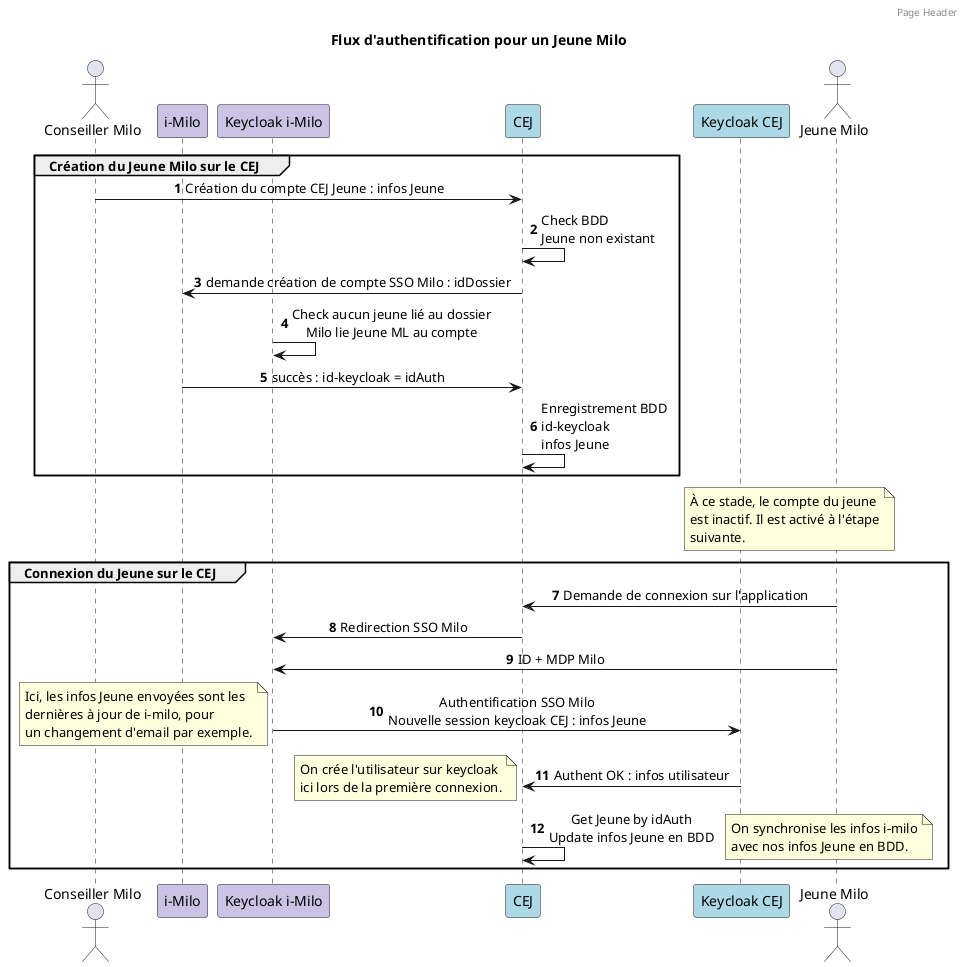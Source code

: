 @startuml authentification-flux-milo

skinparam backgroundColor white

actor "Conseiller Milo" as conseiller
participant "i-Milo" as milo #CBC3E3
participant "Keycloak i-Milo" as kckMilo 	#CBC3E3
participant "CEJ" as cej #ADD8E6
participant "Keycloak CEJ" as kckCej #ADD8E6
actor "Jeune Milo" as jeune

header Page Header

title Flux d'authentification pour un Jeune Milo

autonumber
group Création du Jeune Milo sur le CEJ
skinparam sequenceMessageAlign right
conseiller -> cej : Création du compte CEJ Jeune : infos Jeune
skinparam sequenceMessageAlign left
cej -> cej : Check BDD\nJeune non existant

skinparam sequenceMessageAlign center
cej -> milo :demande création de compte SSO Milo : idDossier
kckMilo -> kckMilo : Check aucun jeune lié au dossier\nMilo lie Jeune ML au compte
milo -> cej : succès : id-keycloak = idAuth

skinparam sequenceMessageAlign left
cej -> cej : Enregistrement BDD\nid-keycloak\ninfos Jeune
end

note over kckCej, jeune : À ce stade, le compte du jeune\nest inactif. Il est activé à l'étape\nsuivante.

group Connexion du Jeune sur le CEJ
skinparam sequenceMessageAlign center
jeune -> cej : Demande de connexion sur l'application
cej -> kckMilo : Redirection SSO Milo
jeune -> kckMilo : ID + MDP Milo
kckMilo -> kckCej : Authentification SSO Milo\nNouvelle session keycloak CEJ : infos Jeune
note left : Ici, les infos Jeune envoyées sont les\ndernières à jour de i-milo, pour\nun changement d'email par exemple.
kckCej -> cej : Authent OK : infos utilisateur
note left : On crée l'utilisateur sur keycloak\nici lors de la première connexion.
cej -> cej : Get Jeune by idAuth\nUpdate infos Jeune en BDD
note right : On synchronise les infos i-milo\navec nos infos Jeune en BDD.

end
@enduml